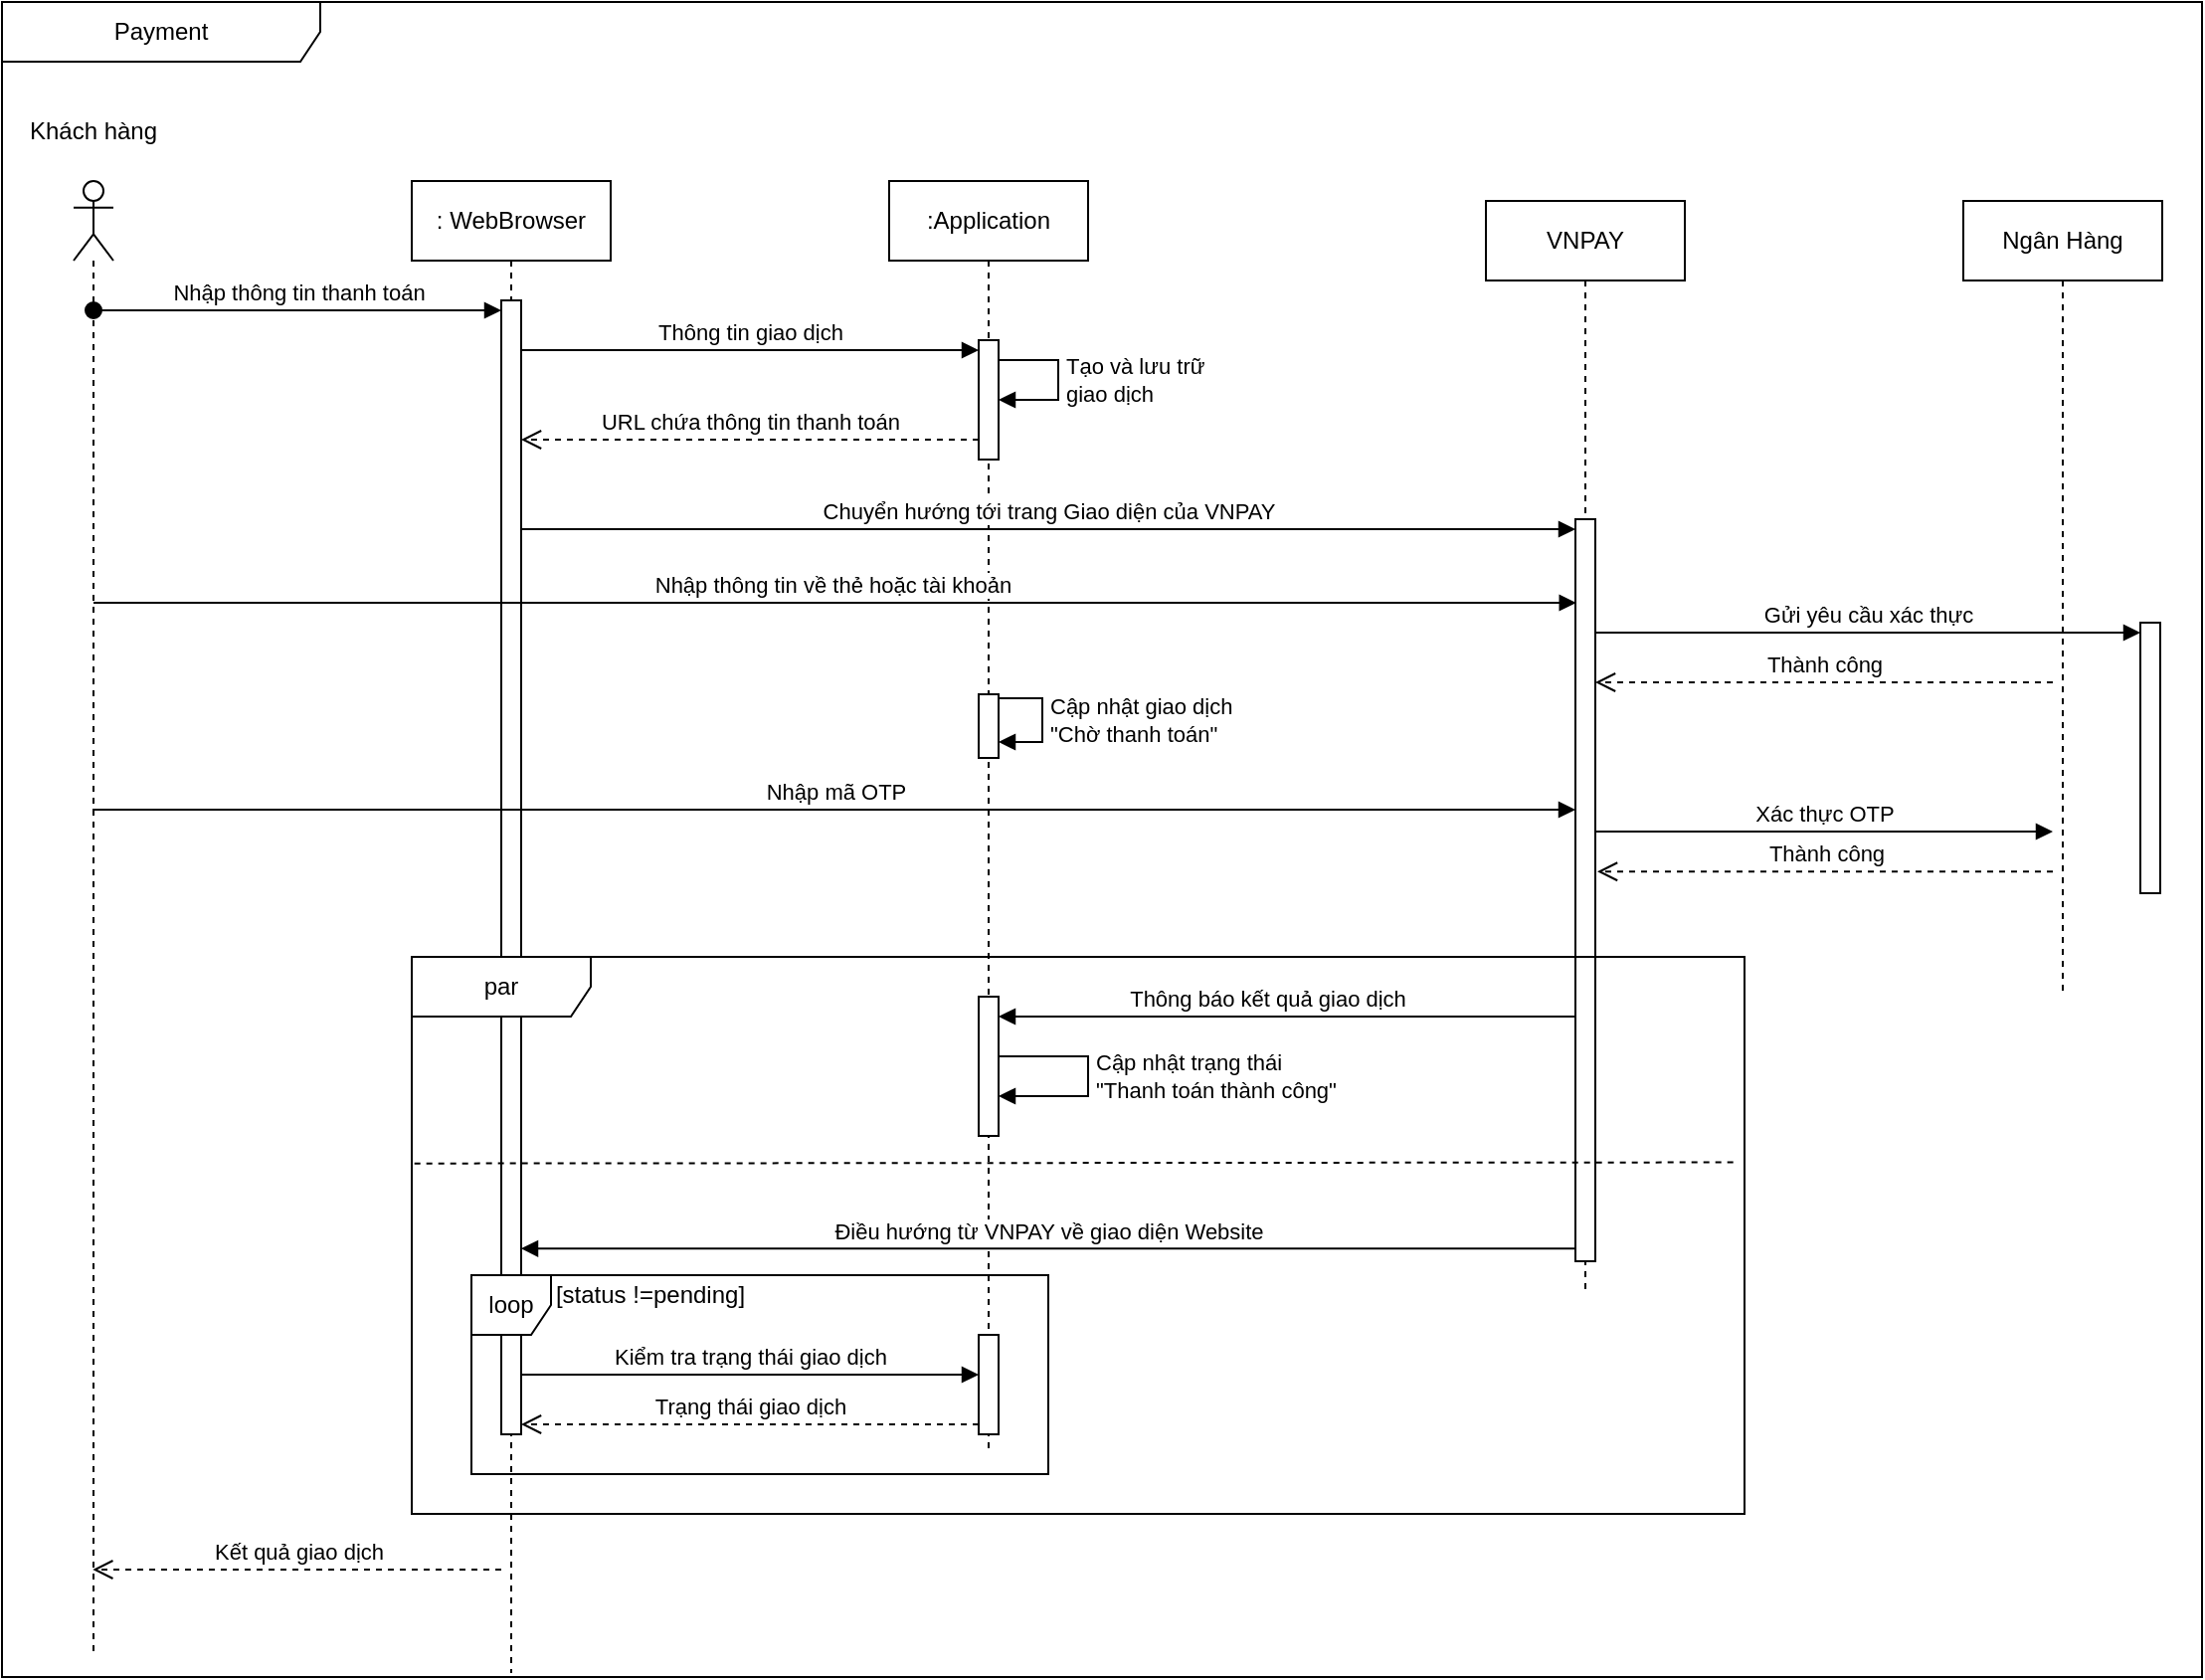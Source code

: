 <mxfile version="26.0.16">
  <diagram name="Page-1" id="2YBvvXClWsGukQMizWep">
    <mxGraphModel dx="1500" dy="887" grid="0" gridSize="10" guides="1" tooltips="1" connect="1" arrows="1" fold="1" page="1" pageScale="1" pageWidth="1600" pageHeight="1200" math="0" shadow="0">
      <root>
        <mxCell id="0" />
        <mxCell id="1" parent="0" />
        <mxCell id="XJS1gsRUVMk4cXpGDjSc-13" value=": WebBrowser" style="shape=umlLifeline;perimeter=lifelinePerimeter;whiteSpace=wrap;html=1;container=1;dropTarget=0;collapsible=0;recursiveResize=0;outlineConnect=0;portConstraint=eastwest;newEdgeStyle={&quot;edgeStyle&quot;:&quot;elbowEdgeStyle&quot;,&quot;elbow&quot;:&quot;vertical&quot;,&quot;curved&quot;:0,&quot;rounded&quot;:0};" parent="1" vertex="1">
          <mxGeometry x="480" y="190" width="100" height="750" as="geometry" />
        </mxCell>
        <mxCell id="XJS1gsRUVMk4cXpGDjSc-23" value="" style="html=1;points=[[0,0,0,0,5],[0,1,0,0,-5],[1,0,0,0,5],[1,1,0,0,-5]];perimeter=orthogonalPerimeter;outlineConnect=0;targetShapes=umlLifeline;portConstraint=eastwest;newEdgeStyle={&quot;curved&quot;:0,&quot;rounded&quot;:0};" parent="XJS1gsRUVMk4cXpGDjSc-13" vertex="1">
          <mxGeometry x="45" y="60" width="10" height="570" as="geometry" />
        </mxCell>
        <mxCell id="XJS1gsRUVMk4cXpGDjSc-14" value=":Application" style="shape=umlLifeline;perimeter=lifelinePerimeter;whiteSpace=wrap;html=1;container=1;dropTarget=0;collapsible=0;recursiveResize=0;outlineConnect=0;portConstraint=eastwest;newEdgeStyle={&quot;edgeStyle&quot;:&quot;elbowEdgeStyle&quot;,&quot;elbow&quot;:&quot;vertical&quot;,&quot;curved&quot;:0,&quot;rounded&quot;:0};" parent="1" vertex="1">
          <mxGeometry x="720" y="190" width="100" height="640" as="geometry" />
        </mxCell>
        <mxCell id="XJS1gsRUVMk4cXpGDjSc-25" value="" style="html=1;points=[[0,0,0,0,5],[0,1,0,0,-5],[1,0,0,0,5],[1,1,0,0,-5]];perimeter=orthogonalPerimeter;outlineConnect=0;targetShapes=umlLifeline;portConstraint=eastwest;newEdgeStyle={&quot;curved&quot;:0,&quot;rounded&quot;:0};" parent="XJS1gsRUVMk4cXpGDjSc-14" vertex="1">
          <mxGeometry x="45" y="80" width="10" height="60" as="geometry" />
        </mxCell>
        <mxCell id="XJS1gsRUVMk4cXpGDjSc-29" value="Tạo và lưu trữ&amp;nbsp;&lt;div&gt;giao dịch&lt;/div&gt;" style="html=1;align=left;spacingLeft=2;endArrow=block;rounded=0;edgeStyle=orthogonalEdgeStyle;curved=0;rounded=0;" parent="XJS1gsRUVMk4cXpGDjSc-14" target="XJS1gsRUVMk4cXpGDjSc-25" edge="1">
          <mxGeometry relative="1" as="geometry">
            <mxPoint x="55" y="90" as="sourcePoint" />
            <Array as="points">
              <mxPoint x="85" y="90" />
              <mxPoint x="85" y="110" />
            </Array>
            <mxPoint x="60" y="120" as="targetPoint" />
          </mxGeometry>
        </mxCell>
        <mxCell id="XJS1gsRUVMk4cXpGDjSc-62" value="" style="html=1;points=[[0,0,0,0,5],[0,1,0,0,-5],[1,0,0,0,5],[1,1,0,0,-5]];perimeter=orthogonalPerimeter;outlineConnect=0;targetShapes=umlLifeline;portConstraint=eastwest;newEdgeStyle={&quot;curved&quot;:0,&quot;rounded&quot;:0};" parent="XJS1gsRUVMk4cXpGDjSc-14" vertex="1">
          <mxGeometry x="45" y="410" width="10" height="70" as="geometry" />
        </mxCell>
        <mxCell id="XJS1gsRUVMk4cXpGDjSc-66" value="Cập nhật trạng thái&lt;div&gt;&quot;Thanh toán thành công&quot;&lt;/div&gt;" style="html=1;align=left;spacingLeft=2;endArrow=block;rounded=0;edgeStyle=orthogonalEdgeStyle;curved=0;rounded=0;" parent="XJS1gsRUVMk4cXpGDjSc-14" edge="1">
          <mxGeometry relative="1" as="geometry">
            <mxPoint x="55" y="440" as="sourcePoint" />
            <Array as="points">
              <mxPoint x="100" y="440" />
              <mxPoint x="100" y="460" />
            </Array>
            <mxPoint x="55" y="460" as="targetPoint" />
            <mxPoint as="offset" />
          </mxGeometry>
        </mxCell>
        <mxCell id="XJS1gsRUVMk4cXpGDjSc-71" value="" style="html=1;points=[[0,0,0,0,5],[0,1,0,0,-5],[1,0,0,0,5],[1,1,0,0,-5]];perimeter=orthogonalPerimeter;outlineConnect=0;targetShapes=umlLifeline;portConstraint=eastwest;newEdgeStyle={&quot;curved&quot;:0,&quot;rounded&quot;:0};" parent="XJS1gsRUVMk4cXpGDjSc-14" vertex="1">
          <mxGeometry x="45" y="580" width="10" height="50" as="geometry" />
        </mxCell>
        <mxCell id="tBpJBP9Yk12ZXI1TWyXf-1" value="" style="html=1;points=[[0,0,0,0,5],[0,1,0,0,-5],[1,0,0,0,5],[1,1,0,0,-5]];perimeter=orthogonalPerimeter;outlineConnect=0;targetShapes=umlLifeline;portConstraint=eastwest;newEdgeStyle={&quot;curved&quot;:0,&quot;rounded&quot;:0};" parent="XJS1gsRUVMk4cXpGDjSc-14" vertex="1">
          <mxGeometry x="45" y="258" width="10" height="32" as="geometry" />
        </mxCell>
        <mxCell id="tBpJBP9Yk12ZXI1TWyXf-2" value="Cập nhật giao dịch&lt;div&gt;&quot;Chờ thanh toán&quot;&lt;/div&gt;" style="html=1;align=left;spacingLeft=2;endArrow=block;rounded=0;edgeStyle=orthogonalEdgeStyle;curved=0;rounded=0;" parent="XJS1gsRUVMk4cXpGDjSc-14" source="tBpJBP9Yk12ZXI1TWyXf-1" target="tBpJBP9Yk12ZXI1TWyXf-1" edge="1">
          <mxGeometry relative="1" as="geometry">
            <mxPoint x="60" y="280" as="sourcePoint" />
            <Array as="points">
              <mxPoint x="77" y="260" />
              <mxPoint x="77" y="282" />
            </Array>
            <mxPoint x="60" y="300" as="targetPoint" />
            <mxPoint as="offset" />
          </mxGeometry>
        </mxCell>
        <mxCell id="XJS1gsRUVMk4cXpGDjSc-15" value="VNPAY" style="shape=umlLifeline;perimeter=lifelinePerimeter;whiteSpace=wrap;html=1;container=1;dropTarget=0;collapsible=0;recursiveResize=0;outlineConnect=0;portConstraint=eastwest;newEdgeStyle={&quot;edgeStyle&quot;:&quot;elbowEdgeStyle&quot;,&quot;elbow&quot;:&quot;vertical&quot;,&quot;curved&quot;:0,&quot;rounded&quot;:0};" parent="1" vertex="1">
          <mxGeometry x="1020" y="200" width="100" height="550" as="geometry" />
        </mxCell>
        <mxCell id="XJS1gsRUVMk4cXpGDjSc-37" value="" style="html=1;points=[[0,0,0,0,5],[0,1,0,0,-5],[1,0,0,0,5],[1,1,0,0,-5]];perimeter=orthogonalPerimeter;outlineConnect=0;targetShapes=umlLifeline;portConstraint=eastwest;newEdgeStyle={&quot;curved&quot;:0,&quot;rounded&quot;:0};" parent="XJS1gsRUVMk4cXpGDjSc-15" vertex="1">
          <mxGeometry x="45" y="160" width="10" height="373" as="geometry" />
        </mxCell>
        <mxCell id="XJS1gsRUVMk4cXpGDjSc-16" value="Ngân Hàng" style="shape=umlLifeline;perimeter=lifelinePerimeter;whiteSpace=wrap;html=1;container=1;dropTarget=0;collapsible=0;recursiveResize=0;outlineConnect=0;portConstraint=eastwest;newEdgeStyle={&quot;edgeStyle&quot;:&quot;elbowEdgeStyle&quot;,&quot;elbow&quot;:&quot;vertical&quot;,&quot;curved&quot;:0,&quot;rounded&quot;:0};" parent="1" vertex="1">
          <mxGeometry x="1260" y="200" width="100" height="400" as="geometry" />
        </mxCell>
        <mxCell id="XJS1gsRUVMk4cXpGDjSc-17" value="" style="shape=umlLifeline;perimeter=lifelinePerimeter;whiteSpace=wrap;html=1;container=1;dropTarget=0;collapsible=0;recursiveResize=0;outlineConnect=0;portConstraint=eastwest;newEdgeStyle={&quot;curved&quot;:0,&quot;rounded&quot;:0};participant=umlActor;" parent="1" vertex="1">
          <mxGeometry x="310" y="190" width="20" height="740" as="geometry" />
        </mxCell>
        <mxCell id="XJS1gsRUVMk4cXpGDjSc-24" value="Nhập thông tin thanh toán" style="html=1;verticalAlign=bottom;startArrow=oval;endArrow=block;startSize=8;curved=0;rounded=0;entryX=0;entryY=0;entryDx=0;entryDy=5;" parent="1" source="XJS1gsRUVMk4cXpGDjSc-17" target="XJS1gsRUVMk4cXpGDjSc-23" edge="1">
          <mxGeometry relative="1" as="geometry">
            <mxPoint x="660" y="75" as="sourcePoint" />
          </mxGeometry>
        </mxCell>
        <mxCell id="XJS1gsRUVMk4cXpGDjSc-27" value="Thông tin giao dịch" style="html=1;verticalAlign=bottom;endArrow=block;curved=0;rounded=0;entryX=0;entryY=0;entryDx=0;entryDy=5;entryPerimeter=0;" parent="1" source="XJS1gsRUVMk4cXpGDjSc-23" target="XJS1gsRUVMk4cXpGDjSc-25" edge="1">
          <mxGeometry width="80" relative="1" as="geometry">
            <mxPoint x="730" y="110" as="sourcePoint" />
            <mxPoint x="810" y="110" as="targetPoint" />
          </mxGeometry>
        </mxCell>
        <mxCell id="XJS1gsRUVMk4cXpGDjSc-31" value="URL chứa thông tin thanh toán" style="html=1;verticalAlign=bottom;endArrow=open;dashed=1;endSize=8;curved=0;rounded=0;" parent="1" source="XJS1gsRUVMk4cXpGDjSc-25" target="XJS1gsRUVMk4cXpGDjSc-23" edge="1">
          <mxGeometry relative="1" as="geometry">
            <mxPoint x="680" y="290" as="sourcePoint" />
            <mxPoint x="600" y="290" as="targetPoint" />
            <Array as="points">
              <mxPoint x="650" y="320" />
            </Array>
          </mxGeometry>
        </mxCell>
        <mxCell id="XJS1gsRUVMk4cXpGDjSc-38" value="Chuyển hướng tới trang Giao diện của VNPAY" style="html=1;verticalAlign=bottom;endArrow=block;curved=0;rounded=0;entryX=0;entryY=0;entryDx=0;entryDy=5;" parent="1" source="XJS1gsRUVMk4cXpGDjSc-23" target="XJS1gsRUVMk4cXpGDjSc-37" edge="1">
          <mxGeometry relative="1" as="geometry">
            <mxPoint x="550" y="345" as="sourcePoint" />
          </mxGeometry>
        </mxCell>
        <mxCell id="XJS1gsRUVMk4cXpGDjSc-40" value="Nhập thông tin về thẻ hoặc tài khoản&amp;nbsp;" style="html=1;verticalAlign=bottom;endArrow=block;curved=0;rounded=0;" parent="1" edge="1">
          <mxGeometry x="0.001" width="80" relative="1" as="geometry">
            <mxPoint x="320.0" y="402" as="sourcePoint" />
            <mxPoint x="1065.37" y="402" as="targetPoint" />
            <mxPoint as="offset" />
          </mxGeometry>
        </mxCell>
        <mxCell id="XJS1gsRUVMk4cXpGDjSc-43" value="Thành công" style="html=1;verticalAlign=bottom;endArrow=open;dashed=1;endSize=8;curved=0;rounded=0;" parent="1" edge="1">
          <mxGeometry relative="1" as="geometry">
            <mxPoint x="1075.0" y="442" as="targetPoint" />
            <mxPoint x="1305" y="442" as="sourcePoint" />
          </mxGeometry>
        </mxCell>
        <mxCell id="XJS1gsRUVMk4cXpGDjSc-42" value="Gửi yêu cầu xác thực" style="html=1;verticalAlign=bottom;endArrow=block;curved=0;rounded=0;entryX=0;entryY=0;entryDx=0;entryDy=5;" parent="1" source="XJS1gsRUVMk4cXpGDjSc-37" target="XJS1gsRUVMk4cXpGDjSc-41" edge="1">
          <mxGeometry relative="1" as="geometry">
            <mxPoint x="1290" y="455" as="sourcePoint" />
          </mxGeometry>
        </mxCell>
        <mxCell id="XJS1gsRUVMk4cXpGDjSc-64" value="Thông báo kết quả giao dịch" style="html=1;verticalAlign=bottom;endArrow=block;curved=0;rounded=0;" parent="1" edge="1">
          <mxGeometry x="0.069" width="80" relative="1" as="geometry">
            <mxPoint x="1065" y="610" as="sourcePoint" />
            <mxPoint x="775" y="610" as="targetPoint" />
            <mxPoint as="offset" />
          </mxGeometry>
        </mxCell>
        <mxCell id="XJS1gsRUVMk4cXpGDjSc-73" value="Trạng thái giao dịch" style="html=1;verticalAlign=bottom;endArrow=open;dashed=1;endSize=8;curved=0;rounded=0;exitX=0;exitY=1;exitDx=0;exitDy=-5;" parent="1" source="XJS1gsRUVMk4cXpGDjSc-71" edge="1">
          <mxGeometry relative="1" as="geometry">
            <mxPoint x="535" y="815" as="targetPoint" />
          </mxGeometry>
        </mxCell>
        <mxCell id="XJS1gsRUVMk4cXpGDjSc-72" value="Kiểm tra trạng thái giao dịch" style="html=1;verticalAlign=bottom;endArrow=block;curved=0;rounded=0;entryX=0;entryY=0;entryDx=0;entryDy=5;" parent="1" edge="1">
          <mxGeometry relative="1" as="geometry">
            <mxPoint x="535" y="790" as="sourcePoint" />
            <mxPoint x="765" y="790" as="targetPoint" />
          </mxGeometry>
        </mxCell>
        <mxCell id="XJS1gsRUVMk4cXpGDjSc-74" value="Kết quả giao dịch" style="html=1;verticalAlign=bottom;endArrow=open;dashed=1;endSize=8;curved=0;rounded=0;" parent="1" edge="1">
          <mxGeometry relative="1" as="geometry">
            <mxPoint x="525" y="888" as="sourcePoint" />
            <mxPoint x="319.63" y="888" as="targetPoint" />
          </mxGeometry>
        </mxCell>
        <mxCell id="XJS1gsRUVMk4cXpGDjSc-75" value="loop" style="shape=umlFrame;whiteSpace=wrap;html=1;pointerEvents=0;width=40;height=30;" parent="1" vertex="1">
          <mxGeometry x="510" y="740" width="290" height="100" as="geometry" />
        </mxCell>
        <mxCell id="XJS1gsRUVMk4cXpGDjSc-77" value="par" style="shape=umlFrame;whiteSpace=wrap;html=1;pointerEvents=0;recursiveResize=0;container=1;collapsible=0;width=90;height=30;" parent="1" vertex="1">
          <mxGeometry x="480" y="580" width="670" height="280" as="geometry" />
        </mxCell>
        <mxCell id="XJS1gsRUVMk4cXpGDjSc-67" value="Điều hướng từ VNPAY về giao diện Website" style="html=1;verticalAlign=bottom;endArrow=block;curved=0;rounded=0;" parent="XJS1gsRUVMk4cXpGDjSc-77" edge="1">
          <mxGeometry width="80" relative="1" as="geometry">
            <mxPoint x="585" y="146.63" as="sourcePoint" />
            <mxPoint x="55" y="146.63" as="targetPoint" />
            <Array as="points">
              <mxPoint x="380" y="146.63" />
            </Array>
          </mxGeometry>
        </mxCell>
        <mxCell id="XJS1gsRUVMk4cXpGDjSc-76" value="[status !=pending]" style="text;html=1;align=center;verticalAlign=middle;whiteSpace=wrap;rounded=0;" parent="XJS1gsRUVMk4cXpGDjSc-77" vertex="1">
          <mxGeometry x="70" y="160" width="100" height="20" as="geometry" />
        </mxCell>
        <mxCell id="XJS1gsRUVMk4cXpGDjSc-79" value="" style="endArrow=none;dashed=1;html=1;rounded=0;entryX=0.995;entryY=0.401;entryDx=0;entryDy=0;entryPerimeter=0;exitX=0.002;exitY=0.403;exitDx=0;exitDy=0;exitPerimeter=0;" parent="1" edge="1">
          <mxGeometry width="50" height="50" relative="1" as="geometry">
            <mxPoint x="481.34" y="683.84" as="sourcePoint" />
            <mxPoint x="1146.65" y="683.28" as="targetPoint" />
          </mxGeometry>
        </mxCell>
        <mxCell id="XJS1gsRUVMk4cXpGDjSc-80" value="Khách hàng" style="text;html=1;align=center;verticalAlign=middle;whiteSpace=wrap;rounded=0;" parent="1" vertex="1">
          <mxGeometry x="275" y="150" width="90" height="30" as="geometry" />
        </mxCell>
        <mxCell id="XJS1gsRUVMk4cXpGDjSc-81" value="Payment" style="shape=umlFrame;whiteSpace=wrap;html=1;pointerEvents=0;recursiveResize=0;container=1;collapsible=0;width=160;" parent="1" vertex="1">
          <mxGeometry x="274" y="100" width="1106" height="842" as="geometry" />
        </mxCell>
        <mxCell id="XJS1gsRUVMk4cXpGDjSc-41" value="" style="html=1;points=[[0,0,0,0,5],[0,1,0,0,-5],[1,0,0,0,5],[1,1,0,0,-5]];perimeter=orthogonalPerimeter;outlineConnect=0;targetShapes=umlLifeline;portConstraint=eastwest;newEdgeStyle={&quot;curved&quot;:0,&quot;rounded&quot;:0};" parent="XJS1gsRUVMk4cXpGDjSc-81" vertex="1">
          <mxGeometry x="1075" y="312" width="10" height="136" as="geometry" />
        </mxCell>
        <mxCell id="RNubes3sVzpUj68ScXu3-2" value="Nhập mã OTP" style="html=1;verticalAlign=bottom;endArrow=block;curved=0;rounded=0;" edge="1" parent="1">
          <mxGeometry x="0.001" width="80" relative="1" as="geometry">
            <mxPoint x="319.5" y="506" as="sourcePoint" />
            <mxPoint x="1065" y="506" as="targetPoint" />
            <mxPoint as="offset" />
          </mxGeometry>
        </mxCell>
        <mxCell id="RNubes3sVzpUj68ScXu3-3" value="Xác thực OTP" style="html=1;verticalAlign=bottom;endArrow=block;curved=0;rounded=0;" edge="1" parent="1">
          <mxGeometry relative="1" as="geometry">
            <mxPoint x="1075" y="517" as="sourcePoint" />
            <mxPoint x="1305" y="517" as="targetPoint" />
          </mxGeometry>
        </mxCell>
        <mxCell id="RNubes3sVzpUj68ScXu3-4" value="Thành công" style="html=1;verticalAlign=bottom;endArrow=open;dashed=1;endSize=8;curved=0;rounded=0;entryX=1.1;entryY=0.249;entryDx=0;entryDy=0;entryPerimeter=0;" edge="1" parent="1">
          <mxGeometry relative="1" as="geometry">
            <mxPoint x="1076" y="537.13" as="targetPoint" />
            <mxPoint x="1305" y="537.13" as="sourcePoint" />
          </mxGeometry>
        </mxCell>
      </root>
    </mxGraphModel>
  </diagram>
</mxfile>
